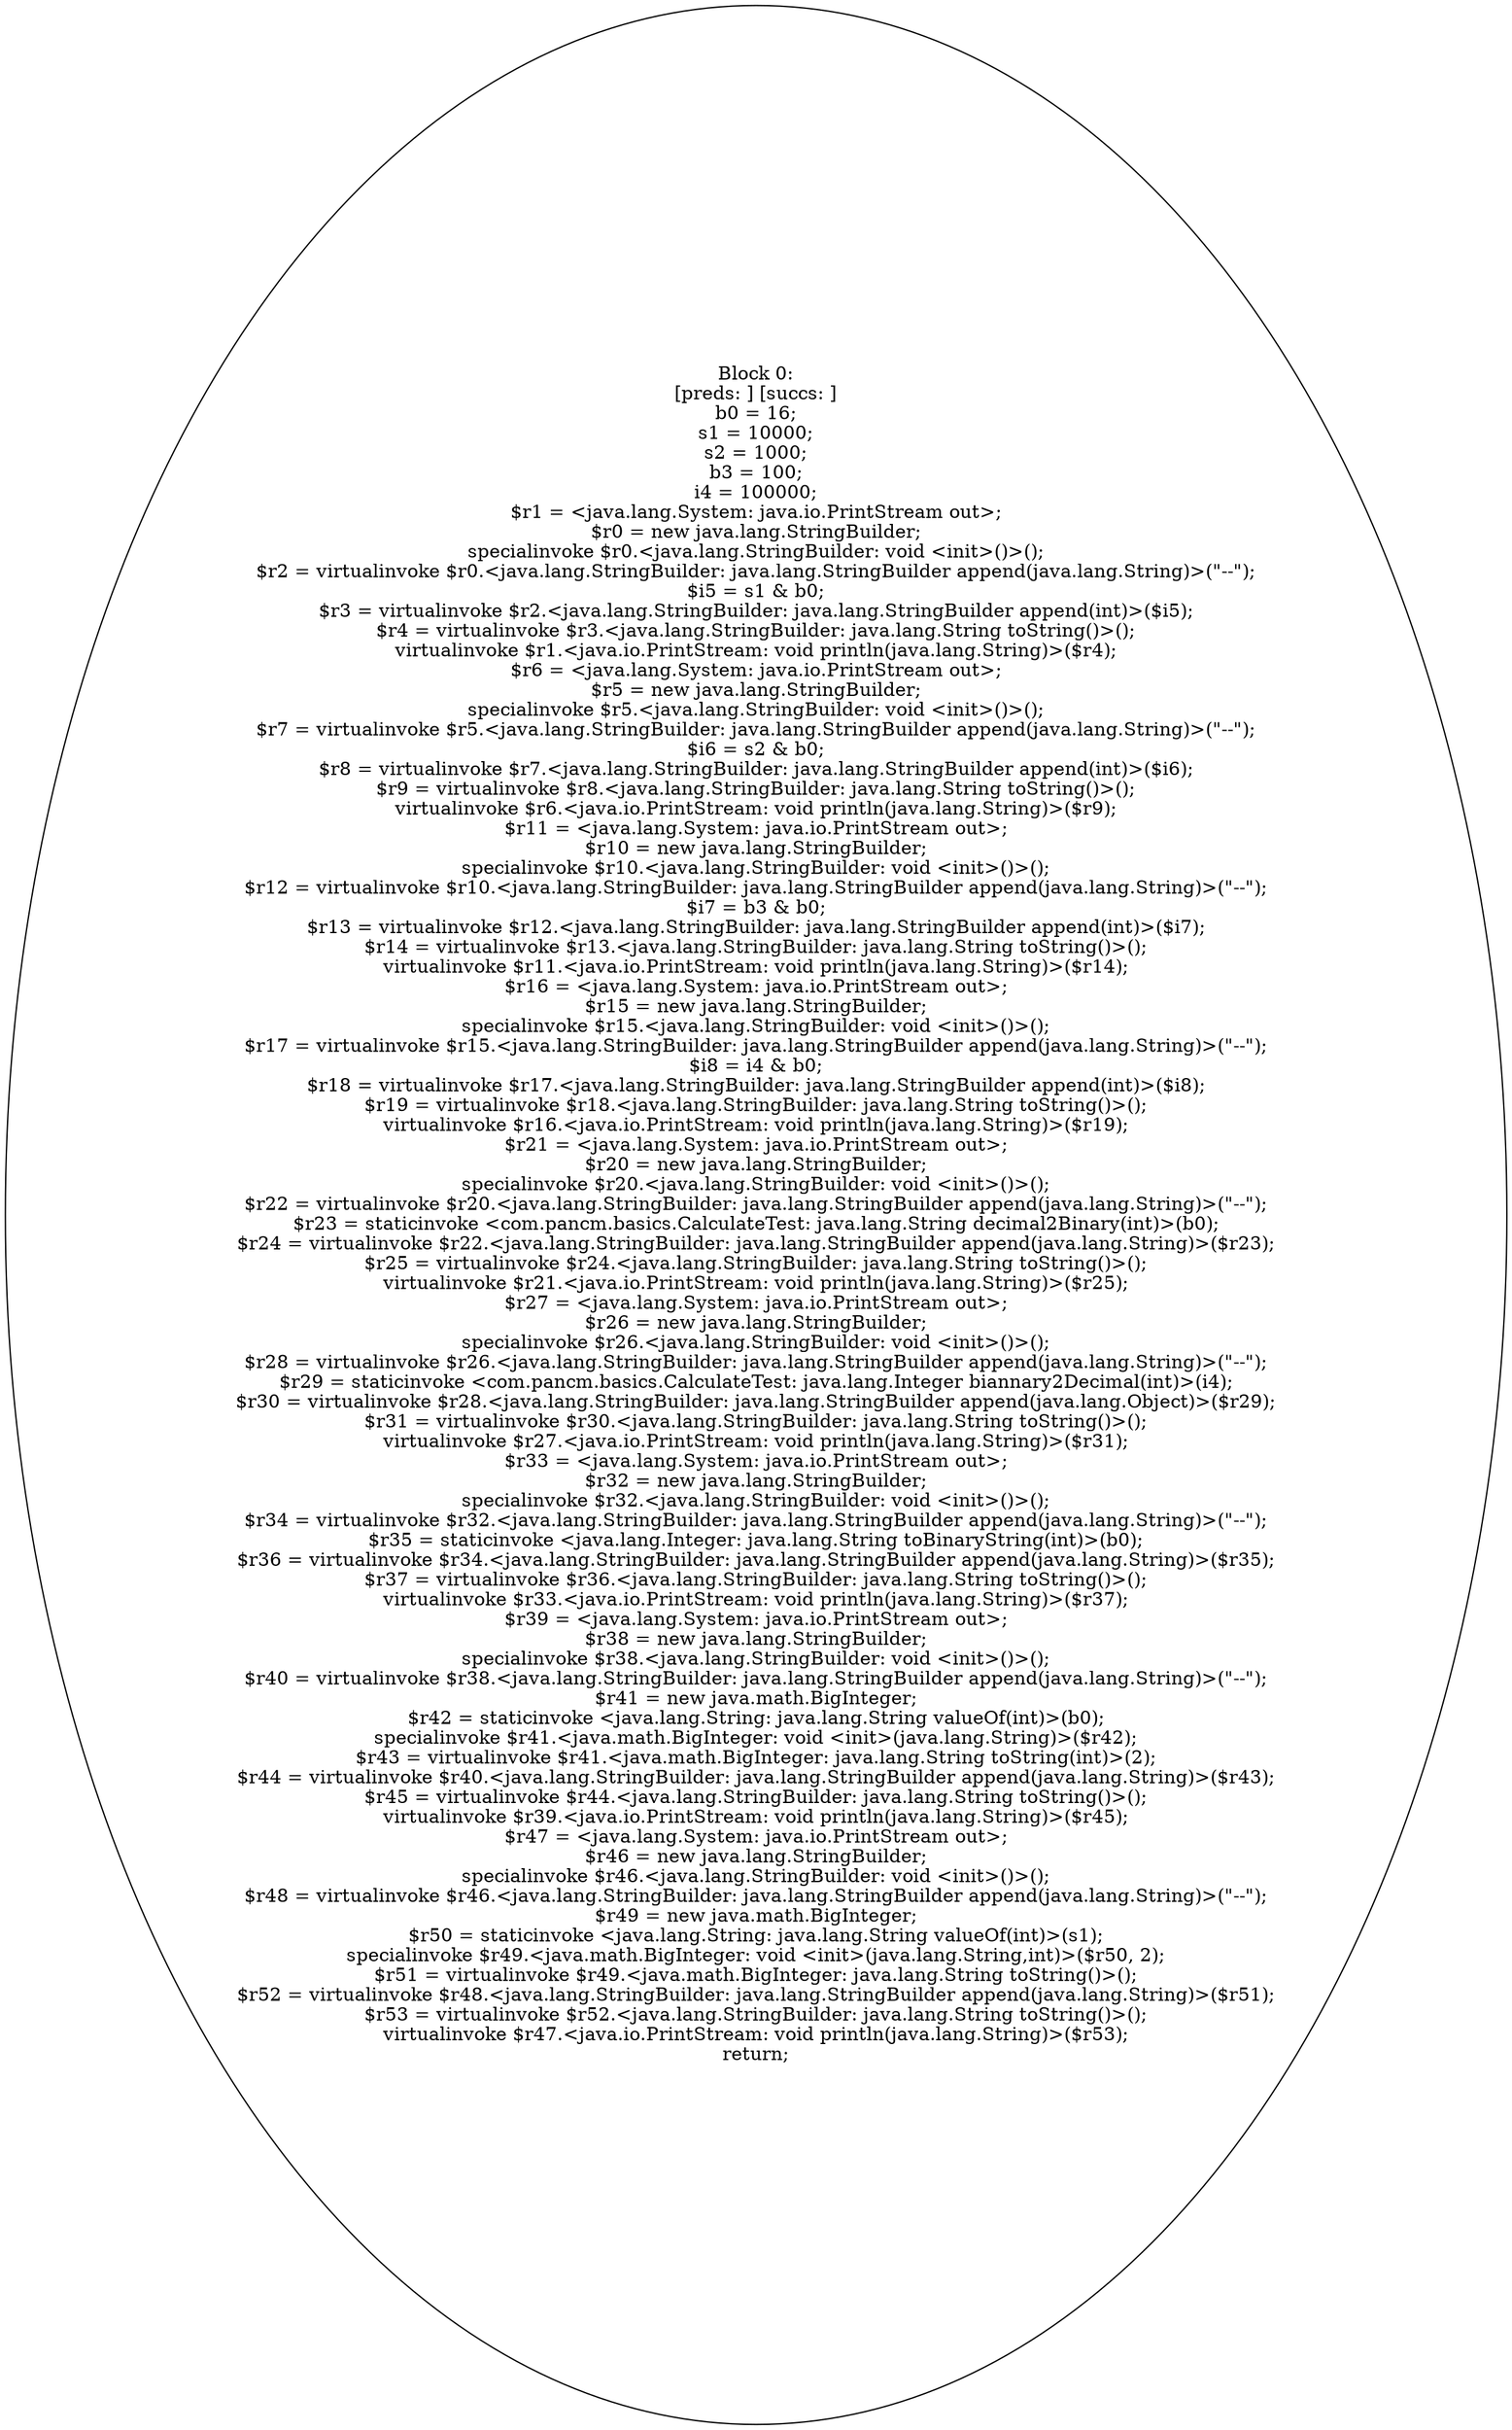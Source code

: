 digraph "unitGraph" {
    "Block 0:
[preds: ] [succs: ]
b0 = 16;
s1 = 10000;
s2 = 1000;
b3 = 100;
i4 = 100000;
$r1 = <java.lang.System: java.io.PrintStream out>;
$r0 = new java.lang.StringBuilder;
specialinvoke $r0.<java.lang.StringBuilder: void <init>()>();
$r2 = virtualinvoke $r0.<java.lang.StringBuilder: java.lang.StringBuilder append(java.lang.String)>(\"--\");
$i5 = s1 & b0;
$r3 = virtualinvoke $r2.<java.lang.StringBuilder: java.lang.StringBuilder append(int)>($i5);
$r4 = virtualinvoke $r3.<java.lang.StringBuilder: java.lang.String toString()>();
virtualinvoke $r1.<java.io.PrintStream: void println(java.lang.String)>($r4);
$r6 = <java.lang.System: java.io.PrintStream out>;
$r5 = new java.lang.StringBuilder;
specialinvoke $r5.<java.lang.StringBuilder: void <init>()>();
$r7 = virtualinvoke $r5.<java.lang.StringBuilder: java.lang.StringBuilder append(java.lang.String)>(\"--\");
$i6 = s2 & b0;
$r8 = virtualinvoke $r7.<java.lang.StringBuilder: java.lang.StringBuilder append(int)>($i6);
$r9 = virtualinvoke $r8.<java.lang.StringBuilder: java.lang.String toString()>();
virtualinvoke $r6.<java.io.PrintStream: void println(java.lang.String)>($r9);
$r11 = <java.lang.System: java.io.PrintStream out>;
$r10 = new java.lang.StringBuilder;
specialinvoke $r10.<java.lang.StringBuilder: void <init>()>();
$r12 = virtualinvoke $r10.<java.lang.StringBuilder: java.lang.StringBuilder append(java.lang.String)>(\"--\");
$i7 = b3 & b0;
$r13 = virtualinvoke $r12.<java.lang.StringBuilder: java.lang.StringBuilder append(int)>($i7);
$r14 = virtualinvoke $r13.<java.lang.StringBuilder: java.lang.String toString()>();
virtualinvoke $r11.<java.io.PrintStream: void println(java.lang.String)>($r14);
$r16 = <java.lang.System: java.io.PrintStream out>;
$r15 = new java.lang.StringBuilder;
specialinvoke $r15.<java.lang.StringBuilder: void <init>()>();
$r17 = virtualinvoke $r15.<java.lang.StringBuilder: java.lang.StringBuilder append(java.lang.String)>(\"--\");
$i8 = i4 & b0;
$r18 = virtualinvoke $r17.<java.lang.StringBuilder: java.lang.StringBuilder append(int)>($i8);
$r19 = virtualinvoke $r18.<java.lang.StringBuilder: java.lang.String toString()>();
virtualinvoke $r16.<java.io.PrintStream: void println(java.lang.String)>($r19);
$r21 = <java.lang.System: java.io.PrintStream out>;
$r20 = new java.lang.StringBuilder;
specialinvoke $r20.<java.lang.StringBuilder: void <init>()>();
$r22 = virtualinvoke $r20.<java.lang.StringBuilder: java.lang.StringBuilder append(java.lang.String)>(\"--\");
$r23 = staticinvoke <com.pancm.basics.CalculateTest: java.lang.String decimal2Binary(int)>(b0);
$r24 = virtualinvoke $r22.<java.lang.StringBuilder: java.lang.StringBuilder append(java.lang.String)>($r23);
$r25 = virtualinvoke $r24.<java.lang.StringBuilder: java.lang.String toString()>();
virtualinvoke $r21.<java.io.PrintStream: void println(java.lang.String)>($r25);
$r27 = <java.lang.System: java.io.PrintStream out>;
$r26 = new java.lang.StringBuilder;
specialinvoke $r26.<java.lang.StringBuilder: void <init>()>();
$r28 = virtualinvoke $r26.<java.lang.StringBuilder: java.lang.StringBuilder append(java.lang.String)>(\"--\");
$r29 = staticinvoke <com.pancm.basics.CalculateTest: java.lang.Integer biannary2Decimal(int)>(i4);
$r30 = virtualinvoke $r28.<java.lang.StringBuilder: java.lang.StringBuilder append(java.lang.Object)>($r29);
$r31 = virtualinvoke $r30.<java.lang.StringBuilder: java.lang.String toString()>();
virtualinvoke $r27.<java.io.PrintStream: void println(java.lang.String)>($r31);
$r33 = <java.lang.System: java.io.PrintStream out>;
$r32 = new java.lang.StringBuilder;
specialinvoke $r32.<java.lang.StringBuilder: void <init>()>();
$r34 = virtualinvoke $r32.<java.lang.StringBuilder: java.lang.StringBuilder append(java.lang.String)>(\"--\");
$r35 = staticinvoke <java.lang.Integer: java.lang.String toBinaryString(int)>(b0);
$r36 = virtualinvoke $r34.<java.lang.StringBuilder: java.lang.StringBuilder append(java.lang.String)>($r35);
$r37 = virtualinvoke $r36.<java.lang.StringBuilder: java.lang.String toString()>();
virtualinvoke $r33.<java.io.PrintStream: void println(java.lang.String)>($r37);
$r39 = <java.lang.System: java.io.PrintStream out>;
$r38 = new java.lang.StringBuilder;
specialinvoke $r38.<java.lang.StringBuilder: void <init>()>();
$r40 = virtualinvoke $r38.<java.lang.StringBuilder: java.lang.StringBuilder append(java.lang.String)>(\"--\");
$r41 = new java.math.BigInteger;
$r42 = staticinvoke <java.lang.String: java.lang.String valueOf(int)>(b0);
specialinvoke $r41.<java.math.BigInteger: void <init>(java.lang.String)>($r42);
$r43 = virtualinvoke $r41.<java.math.BigInteger: java.lang.String toString(int)>(2);
$r44 = virtualinvoke $r40.<java.lang.StringBuilder: java.lang.StringBuilder append(java.lang.String)>($r43);
$r45 = virtualinvoke $r44.<java.lang.StringBuilder: java.lang.String toString()>();
virtualinvoke $r39.<java.io.PrintStream: void println(java.lang.String)>($r45);
$r47 = <java.lang.System: java.io.PrintStream out>;
$r46 = new java.lang.StringBuilder;
specialinvoke $r46.<java.lang.StringBuilder: void <init>()>();
$r48 = virtualinvoke $r46.<java.lang.StringBuilder: java.lang.StringBuilder append(java.lang.String)>(\"--\");
$r49 = new java.math.BigInteger;
$r50 = staticinvoke <java.lang.String: java.lang.String valueOf(int)>(s1);
specialinvoke $r49.<java.math.BigInteger: void <init>(java.lang.String,int)>($r50, 2);
$r51 = virtualinvoke $r49.<java.math.BigInteger: java.lang.String toString()>();
$r52 = virtualinvoke $r48.<java.lang.StringBuilder: java.lang.StringBuilder append(java.lang.String)>($r51);
$r53 = virtualinvoke $r52.<java.lang.StringBuilder: java.lang.String toString()>();
virtualinvoke $r47.<java.io.PrintStream: void println(java.lang.String)>($r53);
return;
"
}
